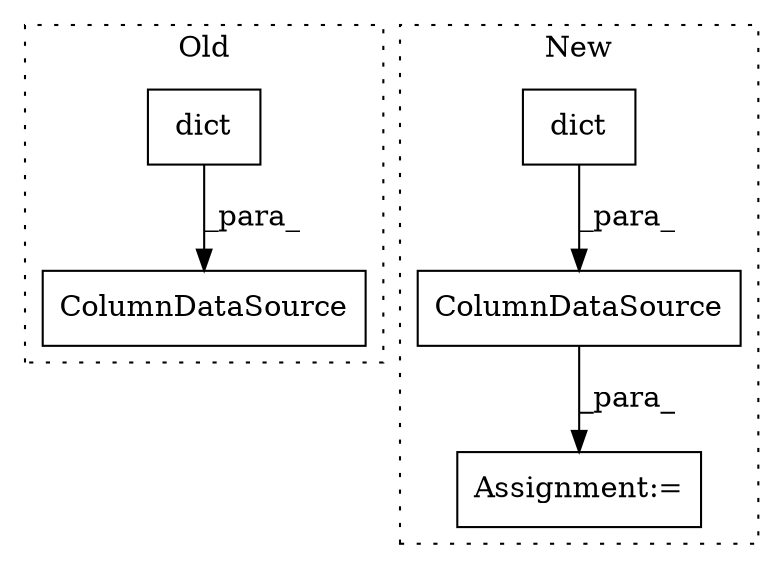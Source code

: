 digraph G {
subgraph cluster0 {
1 [label="dict" a="32" s="1180,1209" l="5,1" shape="box"];
4 [label="ColumnDataSource" a="32" s="1163,1210" l="17,1" shape="box"];
label = "Old";
style="dotted";
}
subgraph cluster1 {
2 [label="ColumnDataSource" a="32" s="1013,1133" l="17,1" shape="box"];
3 [label="dict" a="32" s="1030,1132" l="5,1" shape="box"];
5 [label="Assignment:=" a="7" s="1248" l="1" shape="box"];
label = "New";
style="dotted";
}
1 -> 4 [label="_para_"];
2 -> 5 [label="_para_"];
3 -> 2 [label="_para_"];
}